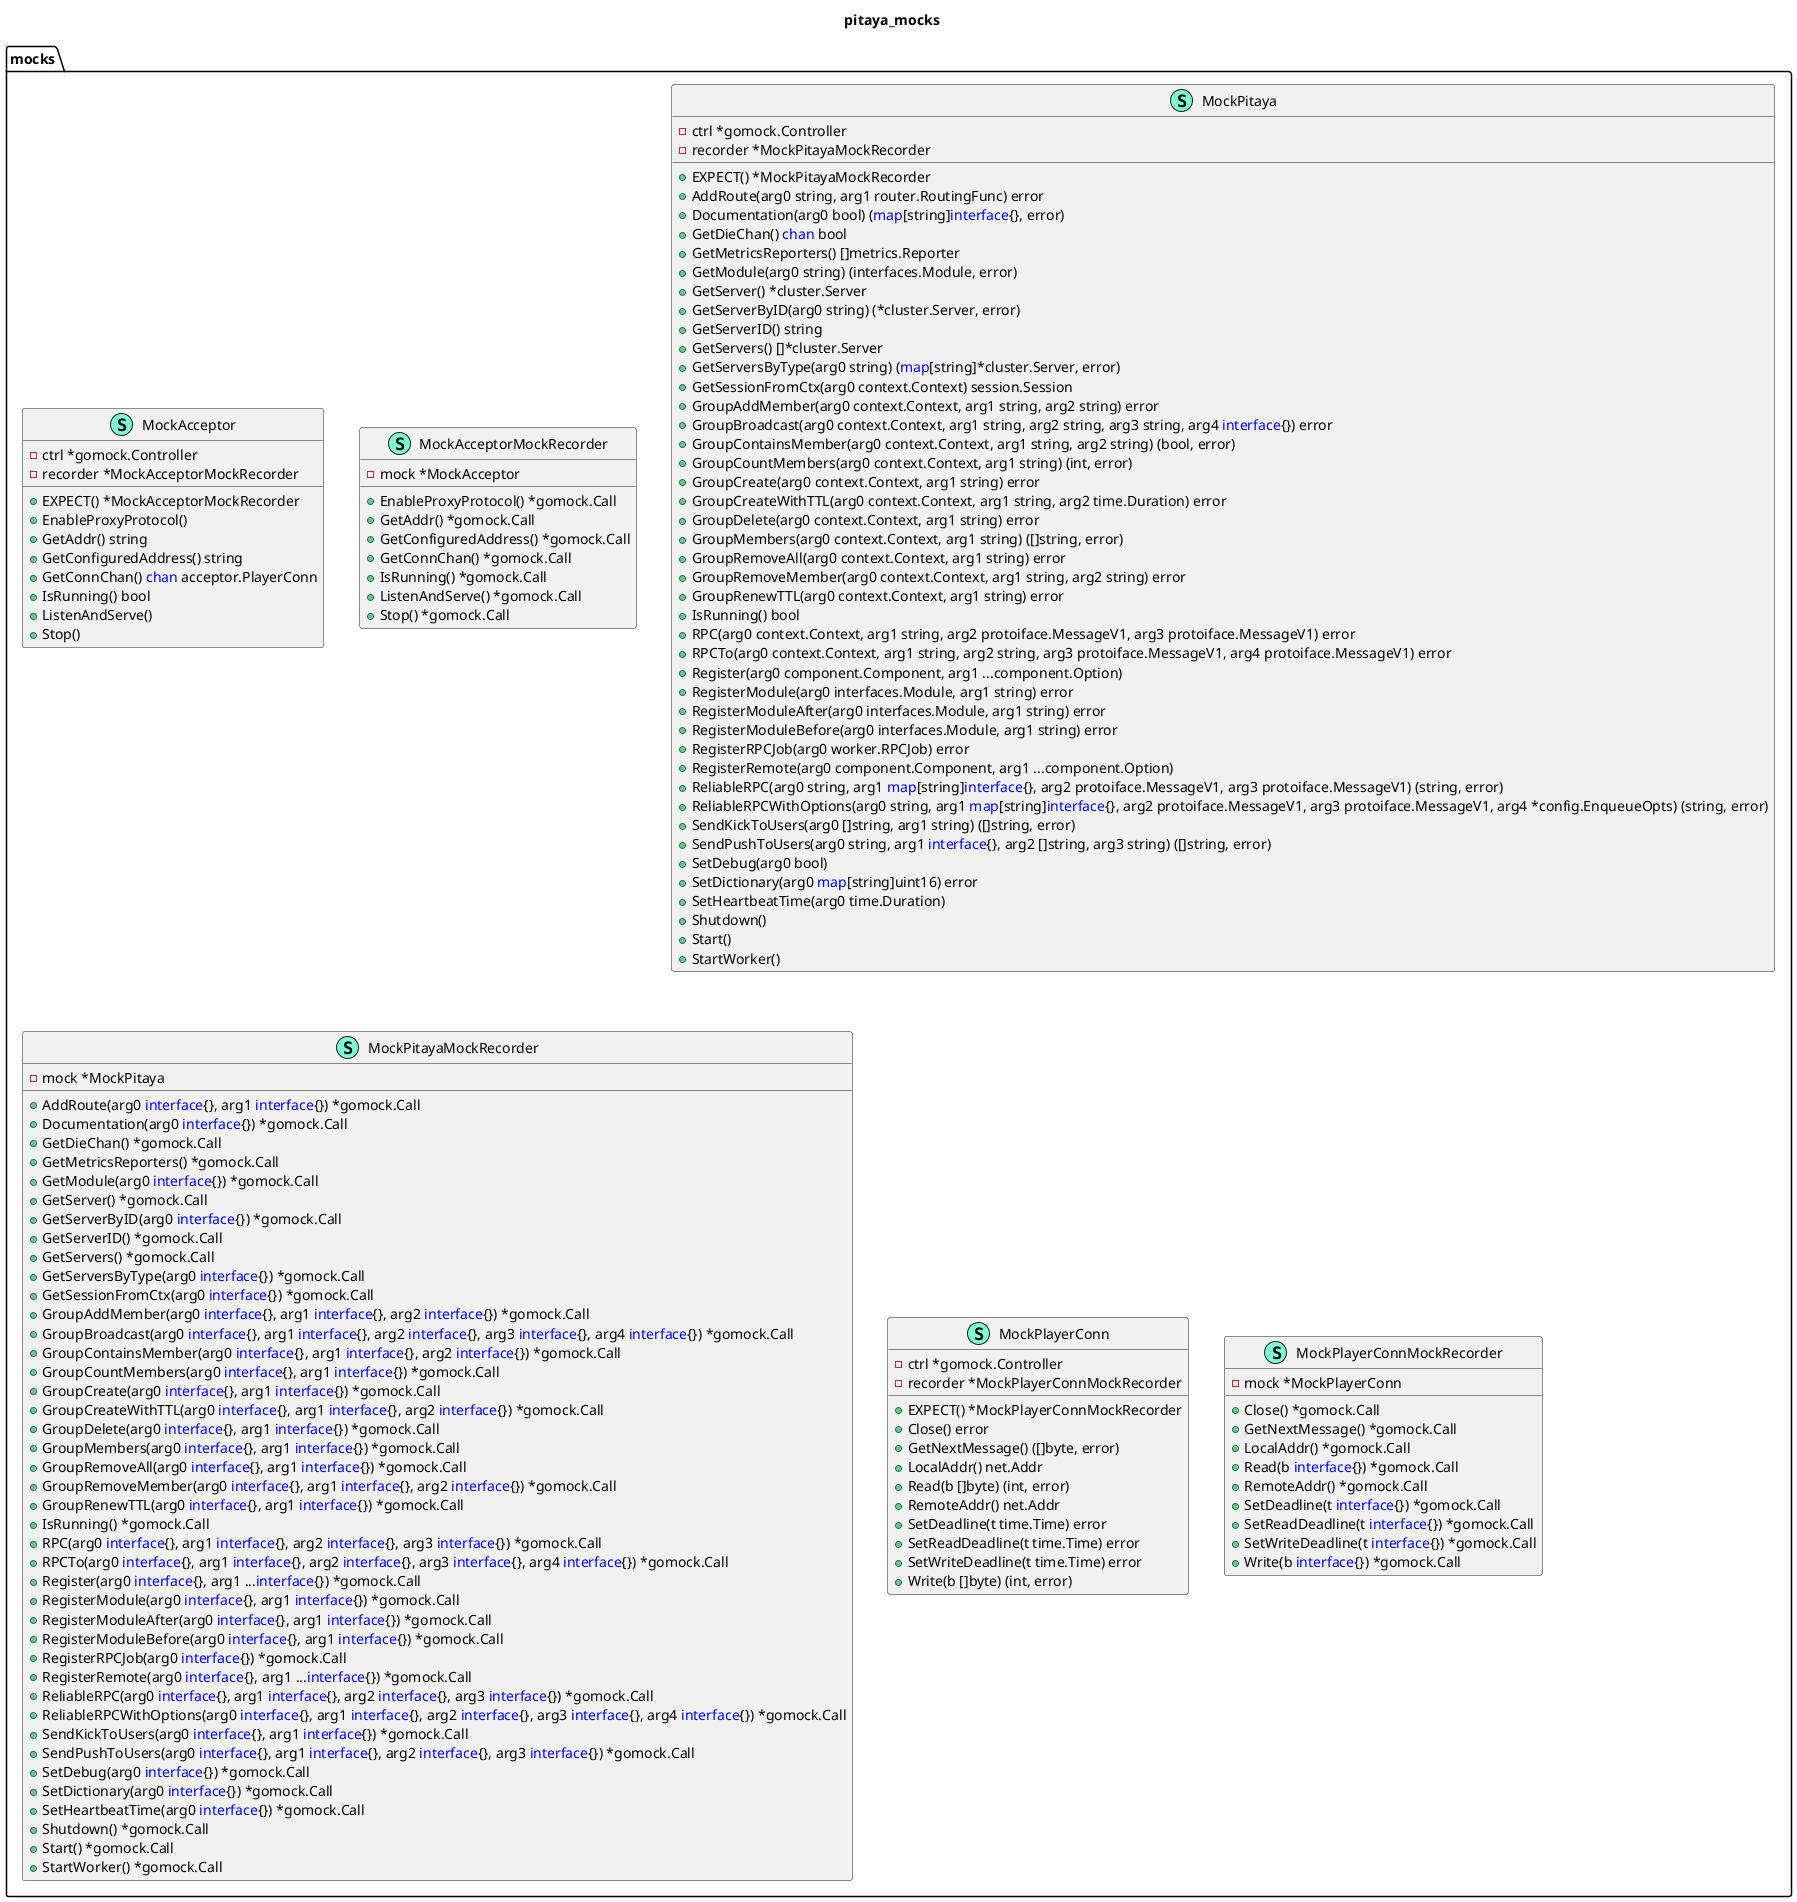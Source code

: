 @startuml
title pitaya_mocks
namespace mocks {
    class MockAcceptor << (S,Aquamarine) >> {
        - ctrl *gomock.Controller
        - recorder *MockAcceptorMockRecorder

        + EXPECT() *MockAcceptorMockRecorder
        + EnableProxyProtocol() 
        + GetAddr() string
        + GetConfiguredAddress() string
        + GetConnChan() <font color=blue>chan</font> acceptor.PlayerConn
        + IsRunning() bool
        + ListenAndServe() 
        + Stop() 

    }
    class MockAcceptorMockRecorder << (S,Aquamarine) >> {
        - mock *MockAcceptor

        + EnableProxyProtocol() *gomock.Call
        + GetAddr() *gomock.Call
        + GetConfiguredAddress() *gomock.Call
        + GetConnChan() *gomock.Call
        + IsRunning() *gomock.Call
        + ListenAndServe() *gomock.Call
        + Stop() *gomock.Call

    }
    class MockPitaya << (S,Aquamarine) >> {
        - ctrl *gomock.Controller
        - recorder *MockPitayaMockRecorder

        + EXPECT() *MockPitayaMockRecorder
        + AddRoute(arg0 string, arg1 router.RoutingFunc) error
        + Documentation(arg0 bool) (<font color=blue>map</font>[string]<font color=blue>interface</font>{}, error)
        + GetDieChan() <font color=blue>chan</font> bool
        + GetMetricsReporters() []metrics.Reporter
        + GetModule(arg0 string) (interfaces.Module, error)
        + GetServer() *cluster.Server
        + GetServerByID(arg0 string) (*cluster.Server, error)
        + GetServerID() string
        + GetServers() []*cluster.Server
        + GetServersByType(arg0 string) (<font color=blue>map</font>[string]*cluster.Server, error)
        + GetSessionFromCtx(arg0 context.Context) session.Session
        + GroupAddMember(arg0 context.Context, arg1 string, arg2 string) error
        + GroupBroadcast(arg0 context.Context, arg1 string, arg2 string, arg3 string, arg4 <font color=blue>interface</font>{}) error
        + GroupContainsMember(arg0 context.Context, arg1 string, arg2 string) (bool, error)
        + GroupCountMembers(arg0 context.Context, arg1 string) (int, error)
        + GroupCreate(arg0 context.Context, arg1 string) error
        + GroupCreateWithTTL(arg0 context.Context, arg1 string, arg2 time.Duration) error
        + GroupDelete(arg0 context.Context, arg1 string) error
        + GroupMembers(arg0 context.Context, arg1 string) ([]string, error)
        + GroupRemoveAll(arg0 context.Context, arg1 string) error
        + GroupRemoveMember(arg0 context.Context, arg1 string, arg2 string) error
        + GroupRenewTTL(arg0 context.Context, arg1 string) error
        + IsRunning() bool
        + RPC(arg0 context.Context, arg1 string, arg2 protoiface.MessageV1, arg3 protoiface.MessageV1) error
        + RPCTo(arg0 context.Context, arg1 string, arg2 string, arg3 protoiface.MessageV1, arg4 protoiface.MessageV1) error
        + Register(arg0 component.Component, arg1 ...component.Option) 
        + RegisterModule(arg0 interfaces.Module, arg1 string) error
        + RegisterModuleAfter(arg0 interfaces.Module, arg1 string) error
        + RegisterModuleBefore(arg0 interfaces.Module, arg1 string) error
        + RegisterRPCJob(arg0 worker.RPCJob) error
        + RegisterRemote(arg0 component.Component, arg1 ...component.Option) 
        + ReliableRPC(arg0 string, arg1 <font color=blue>map</font>[string]<font color=blue>interface</font>{}, arg2 protoiface.MessageV1, arg3 protoiface.MessageV1) (string, error)
        + ReliableRPCWithOptions(arg0 string, arg1 <font color=blue>map</font>[string]<font color=blue>interface</font>{}, arg2 protoiface.MessageV1, arg3 protoiface.MessageV1, arg4 *config.EnqueueOpts) (string, error)
        + SendKickToUsers(arg0 []string, arg1 string) ([]string, error)
        + SendPushToUsers(arg0 string, arg1 <font color=blue>interface</font>{}, arg2 []string, arg3 string) ([]string, error)
        + SetDebug(arg0 bool) 
        + SetDictionary(arg0 <font color=blue>map</font>[string]uint16) error
        + SetHeartbeatTime(arg0 time.Duration) 
        + Shutdown() 
        + Start() 
        + StartWorker() 

    }
    class MockPitayaMockRecorder << (S,Aquamarine) >> {
        - mock *MockPitaya

        + AddRoute(arg0 <font color=blue>interface</font>{}, arg1 <font color=blue>interface</font>{}) *gomock.Call
        + Documentation(arg0 <font color=blue>interface</font>{}) *gomock.Call
        + GetDieChan() *gomock.Call
        + GetMetricsReporters() *gomock.Call
        + GetModule(arg0 <font color=blue>interface</font>{}) *gomock.Call
        + GetServer() *gomock.Call
        + GetServerByID(arg0 <font color=blue>interface</font>{}) *gomock.Call
        + GetServerID() *gomock.Call
        + GetServers() *gomock.Call
        + GetServersByType(arg0 <font color=blue>interface</font>{}) *gomock.Call
        + GetSessionFromCtx(arg0 <font color=blue>interface</font>{}) *gomock.Call
        + GroupAddMember(arg0 <font color=blue>interface</font>{}, arg1 <font color=blue>interface</font>{}, arg2 <font color=blue>interface</font>{}) *gomock.Call
        + GroupBroadcast(arg0 <font color=blue>interface</font>{}, arg1 <font color=blue>interface</font>{}, arg2 <font color=blue>interface</font>{}, arg3 <font color=blue>interface</font>{}, arg4 <font color=blue>interface</font>{}) *gomock.Call
        + GroupContainsMember(arg0 <font color=blue>interface</font>{}, arg1 <font color=blue>interface</font>{}, arg2 <font color=blue>interface</font>{}) *gomock.Call
        + GroupCountMembers(arg0 <font color=blue>interface</font>{}, arg1 <font color=blue>interface</font>{}) *gomock.Call
        + GroupCreate(arg0 <font color=blue>interface</font>{}, arg1 <font color=blue>interface</font>{}) *gomock.Call
        + GroupCreateWithTTL(arg0 <font color=blue>interface</font>{}, arg1 <font color=blue>interface</font>{}, arg2 <font color=blue>interface</font>{}) *gomock.Call
        + GroupDelete(arg0 <font color=blue>interface</font>{}, arg1 <font color=blue>interface</font>{}) *gomock.Call
        + GroupMembers(arg0 <font color=blue>interface</font>{}, arg1 <font color=blue>interface</font>{}) *gomock.Call
        + GroupRemoveAll(arg0 <font color=blue>interface</font>{}, arg1 <font color=blue>interface</font>{}) *gomock.Call
        + GroupRemoveMember(arg0 <font color=blue>interface</font>{}, arg1 <font color=blue>interface</font>{}, arg2 <font color=blue>interface</font>{}) *gomock.Call
        + GroupRenewTTL(arg0 <font color=blue>interface</font>{}, arg1 <font color=blue>interface</font>{}) *gomock.Call
        + IsRunning() *gomock.Call
        + RPC(arg0 <font color=blue>interface</font>{}, arg1 <font color=blue>interface</font>{}, arg2 <font color=blue>interface</font>{}, arg3 <font color=blue>interface</font>{}) *gomock.Call
        + RPCTo(arg0 <font color=blue>interface</font>{}, arg1 <font color=blue>interface</font>{}, arg2 <font color=blue>interface</font>{}, arg3 <font color=blue>interface</font>{}, arg4 <font color=blue>interface</font>{}) *gomock.Call
        + Register(arg0 <font color=blue>interface</font>{}, arg1 ...<font color=blue>interface</font>{}) *gomock.Call
        + RegisterModule(arg0 <font color=blue>interface</font>{}, arg1 <font color=blue>interface</font>{}) *gomock.Call
        + RegisterModuleAfter(arg0 <font color=blue>interface</font>{}, arg1 <font color=blue>interface</font>{}) *gomock.Call
        + RegisterModuleBefore(arg0 <font color=blue>interface</font>{}, arg1 <font color=blue>interface</font>{}) *gomock.Call
        + RegisterRPCJob(arg0 <font color=blue>interface</font>{}) *gomock.Call
        + RegisterRemote(arg0 <font color=blue>interface</font>{}, arg1 ...<font color=blue>interface</font>{}) *gomock.Call
        + ReliableRPC(arg0 <font color=blue>interface</font>{}, arg1 <font color=blue>interface</font>{}, arg2 <font color=blue>interface</font>{}, arg3 <font color=blue>interface</font>{}) *gomock.Call
        + ReliableRPCWithOptions(arg0 <font color=blue>interface</font>{}, arg1 <font color=blue>interface</font>{}, arg2 <font color=blue>interface</font>{}, arg3 <font color=blue>interface</font>{}, arg4 <font color=blue>interface</font>{}) *gomock.Call
        + SendKickToUsers(arg0 <font color=blue>interface</font>{}, arg1 <font color=blue>interface</font>{}) *gomock.Call
        + SendPushToUsers(arg0 <font color=blue>interface</font>{}, arg1 <font color=blue>interface</font>{}, arg2 <font color=blue>interface</font>{}, arg3 <font color=blue>interface</font>{}) *gomock.Call
        + SetDebug(arg0 <font color=blue>interface</font>{}) *gomock.Call
        + SetDictionary(arg0 <font color=blue>interface</font>{}) *gomock.Call
        + SetHeartbeatTime(arg0 <font color=blue>interface</font>{}) *gomock.Call
        + Shutdown() *gomock.Call
        + Start() *gomock.Call
        + StartWorker() *gomock.Call

    }
    class MockPlayerConn << (S,Aquamarine) >> {
        - ctrl *gomock.Controller
        - recorder *MockPlayerConnMockRecorder

        + EXPECT() *MockPlayerConnMockRecorder
        + Close() error
        + GetNextMessage() ([]byte, error)
        + LocalAddr() net.Addr
        + Read(b []byte) (int, error)
        + RemoteAddr() net.Addr
        + SetDeadline(t time.Time) error
        + SetReadDeadline(t time.Time) error
        + SetWriteDeadline(t time.Time) error
        + Write(b []byte) (int, error)

    }
    class MockPlayerConnMockRecorder << (S,Aquamarine) >> {
        - mock *MockPlayerConn

        + Close() *gomock.Call
        + GetNextMessage() *gomock.Call
        + LocalAddr() *gomock.Call
        + Read(b <font color=blue>interface</font>{}) *gomock.Call
        + RemoteAddr() *gomock.Call
        + SetDeadline(t <font color=blue>interface</font>{}) *gomock.Call
        + SetReadDeadline(t <font color=blue>interface</font>{}) *gomock.Call
        + SetWriteDeadline(t <font color=blue>interface</font>{}) *gomock.Call
        + Write(b <font color=blue>interface</font>{}) *gomock.Call

    }
}


@enduml
